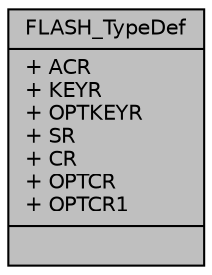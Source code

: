 digraph "FLASH_TypeDef"
{
  edge [fontname="Helvetica",fontsize="10",labelfontname="Helvetica",labelfontsize="10"];
  node [fontname="Helvetica",fontsize="10",shape=record];
  Node1 [label="{FLASH_TypeDef\n|+ ACR\l+ KEYR\l+ OPTKEYR\l+ SR\l+ CR\l+ OPTCR\l+ OPTCR1\l|}",height=0.2,width=0.4,color="black", fillcolor="grey75", style="filled", fontcolor="black"];
}
